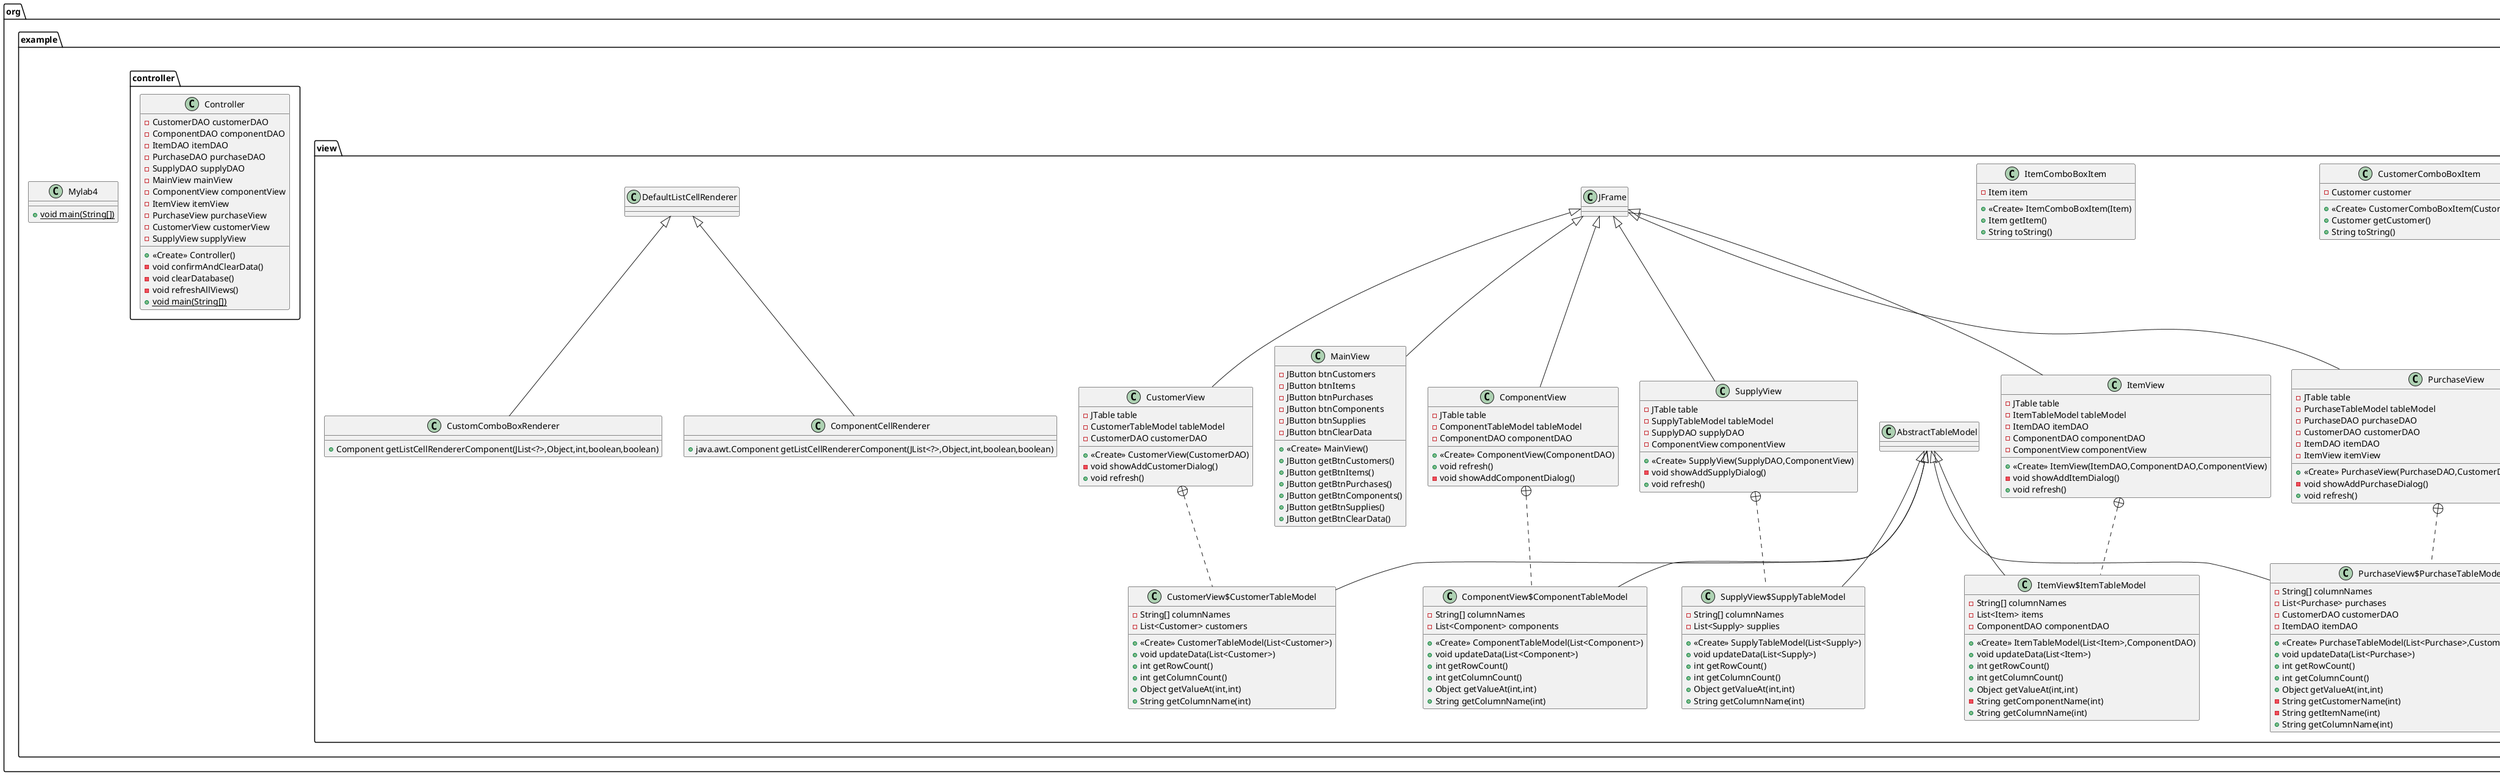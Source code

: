 @startuml
class org.example.model.DBConnection {
- {static} Connection connection
+ {static} Connection getConnection()
+ {static} void closeConnection()
}


class org.example.model.entities.Customer {
- int id
- String name
- String phone
+ <<Create>> Customer(int,String,String)
+ int getId()
+ String getName()
+ String getPhone()
}


class org.example.view.CustomerView {
- JTable table
- CustomerTableModel tableModel
- CustomerDAO customerDAO
+ <<Create>> CustomerView(CustomerDAO)
- void showAddCustomerDialog()
+ void refresh()
}


class org.example.view.CustomerView$CustomerTableModel {
- String[] columnNames
- List<Customer> customers
+ <<Create>> CustomerTableModel(List<Customer>)
+ void updateData(List<Customer>)
+ int getRowCount()
+ int getColumnCount()
+ Object getValueAt(int,int)
+ String getColumnName(int)
}


class org.example.model.DB.ItemDAO {
+ List<Item> getAllItems()
+ void addItem(Item)
+ Item getItemById(int)
+ void updateItemAvailability(int,boolean)
+ void deleteAllItems()
}

class org.example.model.entities.Supply {
- int id
- String supplierName
- String supplyDate
- String componentType
- String material
- int quantity
+ <<Create>> Supply(int,String,String,String,String,int)
+ int getId()
+ String getSupplierName()
+ String getSupplyDate()
+ String getComponentType()
+ String getMaterial()
+ int getQuantity()
}


class org.example.controller.Controller {
- CustomerDAO customerDAO
- ComponentDAO componentDAO
- ItemDAO itemDAO
- PurchaseDAO purchaseDAO
- SupplyDAO supplyDAO
- MainView mainView
- ComponentView componentView
- ItemView itemView
- PurchaseView purchaseView
- CustomerView customerView
- SupplyView supplyView
+ <<Create>> Controller()
- void confirmAndClearData()
- void clearDatabase()
- void refreshAllViews()
+ {static} void main(String[])
}


class org.example.model.entities.Purchase {
- int id
- int customerId
- int itemId
- String purchaseDate
+ <<Create>> Purchase(int,int,int,String)
+ int getId()
+ int getCustomerId()
+ int getItemId()
+ String getPurchaseDate()
}


class org.example.model.DB.ComponentDAO {
+ List<Component> getAllComponents()
+ void addComponent(Component)
+ Component getComponentById(int)
+ List<Component> getComponentsByType(String)
+ void updateComponentQuantity(int,int)
+ void deleteAllComponents()
}

class org.example.view.CustomerComboBoxItem {
- Customer customer
+ <<Create>> CustomerComboBoxItem(Customer)
+ Customer getCustomer()
+ String toString()
}


class org.example.view.ItemView {
- JTable table
- ItemTableModel tableModel
- ItemDAO itemDAO
- ComponentDAO componentDAO
- ComponentView componentView
+ <<Create>> ItemView(ItemDAO,ComponentDAO,ComponentView)
- void showAddItemDialog()
+ void refresh()
}


class org.example.view.ItemView$ItemTableModel {
- String[] columnNames
- List<Item> items
- ComponentDAO componentDAO
+ <<Create>> ItemTableModel(List<Item>,ComponentDAO)
+ void updateData(List<Item>)
+ int getRowCount()
+ int getColumnCount()
+ Object getValueAt(int,int)
- String getComponentName(int)
+ String getColumnName(int)
}


class org.example.view.PurchaseView {
- JTable table
- PurchaseTableModel tableModel
- PurchaseDAO purchaseDAO
- CustomerDAO customerDAO
- ItemDAO itemDAO
- ItemView itemView
+ <<Create>> PurchaseView(PurchaseDAO,CustomerDAO,ItemDAO,ItemView)
- void showAddPurchaseDialog()
+ void refresh()
}


class org.example.view.PurchaseView$PurchaseTableModel {
- String[] columnNames
- List<Purchase> purchases
- CustomerDAO customerDAO
- ItemDAO itemDAO
+ <<Create>> PurchaseTableModel(List<Purchase>,CustomerDAO,ItemDAO)
+ void updateData(List<Purchase>)
+ int getRowCount()
+ int getColumnCount()
+ Object getValueAt(int,int)
- String getCustomerName(int)
- String getItemName(int)
+ String getColumnName(int)
}


class org.example.view.ComponentCellRenderer {
+ java.awt.Component getListCellRendererComponent(JList<?>,Object,int,boolean,boolean)
}

class org.example.model.DB.SupplyDAO {
+ List<Supply> getAllSupplies()
+ void addSupply(Supply)
+ void deleteAllSupplies()
}

class org.example.model.DB.PurchaseDAO {
+ List<Purchase> getAllPurchases()
+ void addPurchase(Purchase)
+ void deleteAllPurchases()
}

class org.example.view.ComponentView {
- JTable table
- ComponentTableModel tableModel
- ComponentDAO componentDAO
+ <<Create>> ComponentView(ComponentDAO)
+ void refresh()
- void showAddComponentDialog()
}


class org.example.view.ComponentView$ComponentTableModel {
- String[] columnNames
- List<Component> components
+ <<Create>> ComponentTableModel(List<Component>)
+ void updateData(List<Component>)
+ int getRowCount()
+ int getColumnCount()
+ Object getValueAt(int,int)
+ String getColumnName(int)
}


class org.example.view.ItemComboBoxItem {
- Item item
+ <<Create>> ItemComboBoxItem(Item)
+ Item getItem()
+ String toString()
}


class org.example.view.MainView {
- JButton btnCustomers
- JButton btnItems
- JButton btnPurchases
- JButton btnComponents
- JButton btnSupplies
- JButton btnClearData
+ <<Create>> MainView()
+ JButton getBtnCustomers()
+ JButton getBtnItems()
+ JButton getBtnPurchases()
+ JButton getBtnComponents()
+ JButton getBtnSupplies()
+ JButton getBtnClearData()
}


class org.example.model.DB.CustomerDAO {
+ List<Customer> getAllCustomers()
+ void addCustomer(Customer)
+ Customer getCustomerById(int)
+ void deleteAllCustomers()
}

class org.example.Mylab4 {
+ {static} void main(String[])
}

class org.example.view.SupplyView {
- JTable table
- SupplyTableModel tableModel
- SupplyDAO supplyDAO
- ComponentView componentView
+ <<Create>> SupplyView(SupplyDAO,ComponentView)
- void showAddSupplyDialog()
+ void refresh()
}


class org.example.view.SupplyView$SupplyTableModel {
- String[] columnNames
- List<Supply> supplies
+ <<Create>> SupplyTableModel(List<Supply>)
+ void updateData(List<Supply>)
+ int getRowCount()
+ int getColumnCount()
+ Object getValueAt(int,int)
+ String getColumnName(int)
}


class org.example.model.entities.Component {
- int id
- String componentType
- String material
- int quantity
+ <<Create>> Component(int,String,String,int)
+ int getId()
+ String getComponentType()
+ String getMaterial()
+ int getQuantity()
}


class org.example.model.entities.Item {
- int id
- String name
- int caseComponentId
- int coreComponentId
- double price
- boolean available
+ <<Create>> Item(int,String,int,int,double,boolean)
+ int getId()
+ String getName()
+ int getCaseComponentId()
+ int getCoreComponentId()
+ double getPrice()
+ boolean isAvailable()
}


class org.example.view.CustomComboBoxRenderer {
+ Component getListCellRendererComponent(JList<?>,Object,int,boolean,boolean)
}



org.example.view.JFrame <|-- org.example.view.CustomerView
org.example.view.CustomerView +.. org.example.view.CustomerView$CustomerTableModel
org.example.view.AbstractTableModel <|-- org.example.view.CustomerView$CustomerTableModel
org.example.view.JFrame <|-- org.example.view.ItemView
org.example.view.ItemView +.. org.example.view.ItemView$ItemTableModel
org.example.view.AbstractTableModel <|-- org.example.view.ItemView$ItemTableModel
org.example.view.JFrame <|-- org.example.view.PurchaseView
org.example.view.PurchaseView +.. org.example.view.PurchaseView$PurchaseTableModel
org.example.view.AbstractTableModel <|-- org.example.view.PurchaseView$PurchaseTableModel
org.example.view.DefaultListCellRenderer <|-- org.example.view.ComponentCellRenderer
org.example.view.JFrame <|-- org.example.view.ComponentView
org.example.view.ComponentView +.. org.example.view.ComponentView$ComponentTableModel
org.example.view.AbstractTableModel <|-- org.example.view.ComponentView$ComponentTableModel
org.example.view.JFrame <|-- org.example.view.MainView
org.example.view.JFrame <|-- org.example.view.SupplyView
org.example.view.SupplyView +.. org.example.view.SupplyView$SupplyTableModel
org.example.view.AbstractTableModel <|-- org.example.view.SupplyView$SupplyTableModel
org.example.view.DefaultListCellRenderer <|-- org.example.view.CustomComboBoxRenderer
@enduml